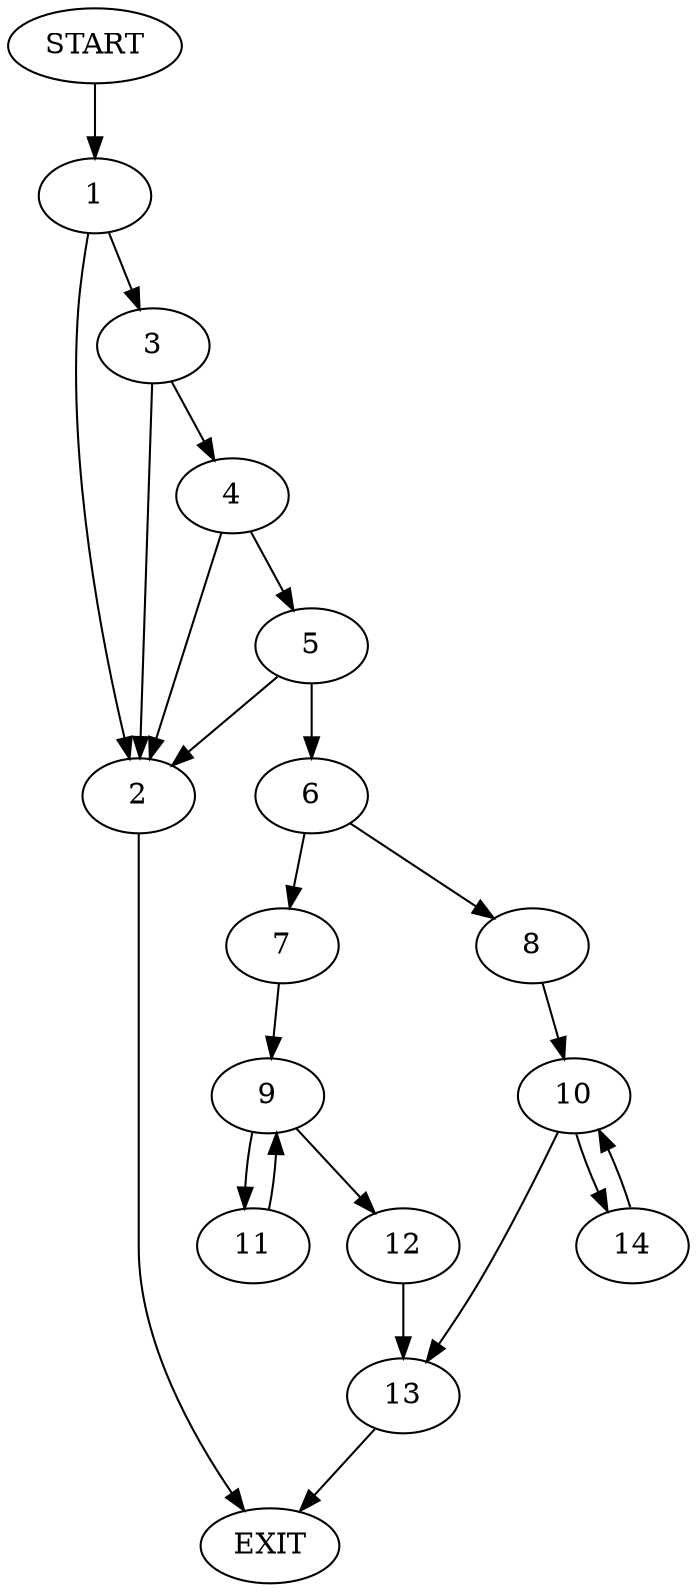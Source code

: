digraph {
0 [label="START"]
15 [label="EXIT"]
0 -> 1
1 -> 2
1 -> 3
2 -> 15
3 -> 4
3 -> 2
4 -> 2
4 -> 5
5 -> 2
5 -> 6
6 -> 7
6 -> 8
7 -> 9
8 -> 10
9 -> 11
9 -> 12
11 -> 9
12 -> 13
13 -> 15
10 -> 13
10 -> 14
14 -> 10
}
